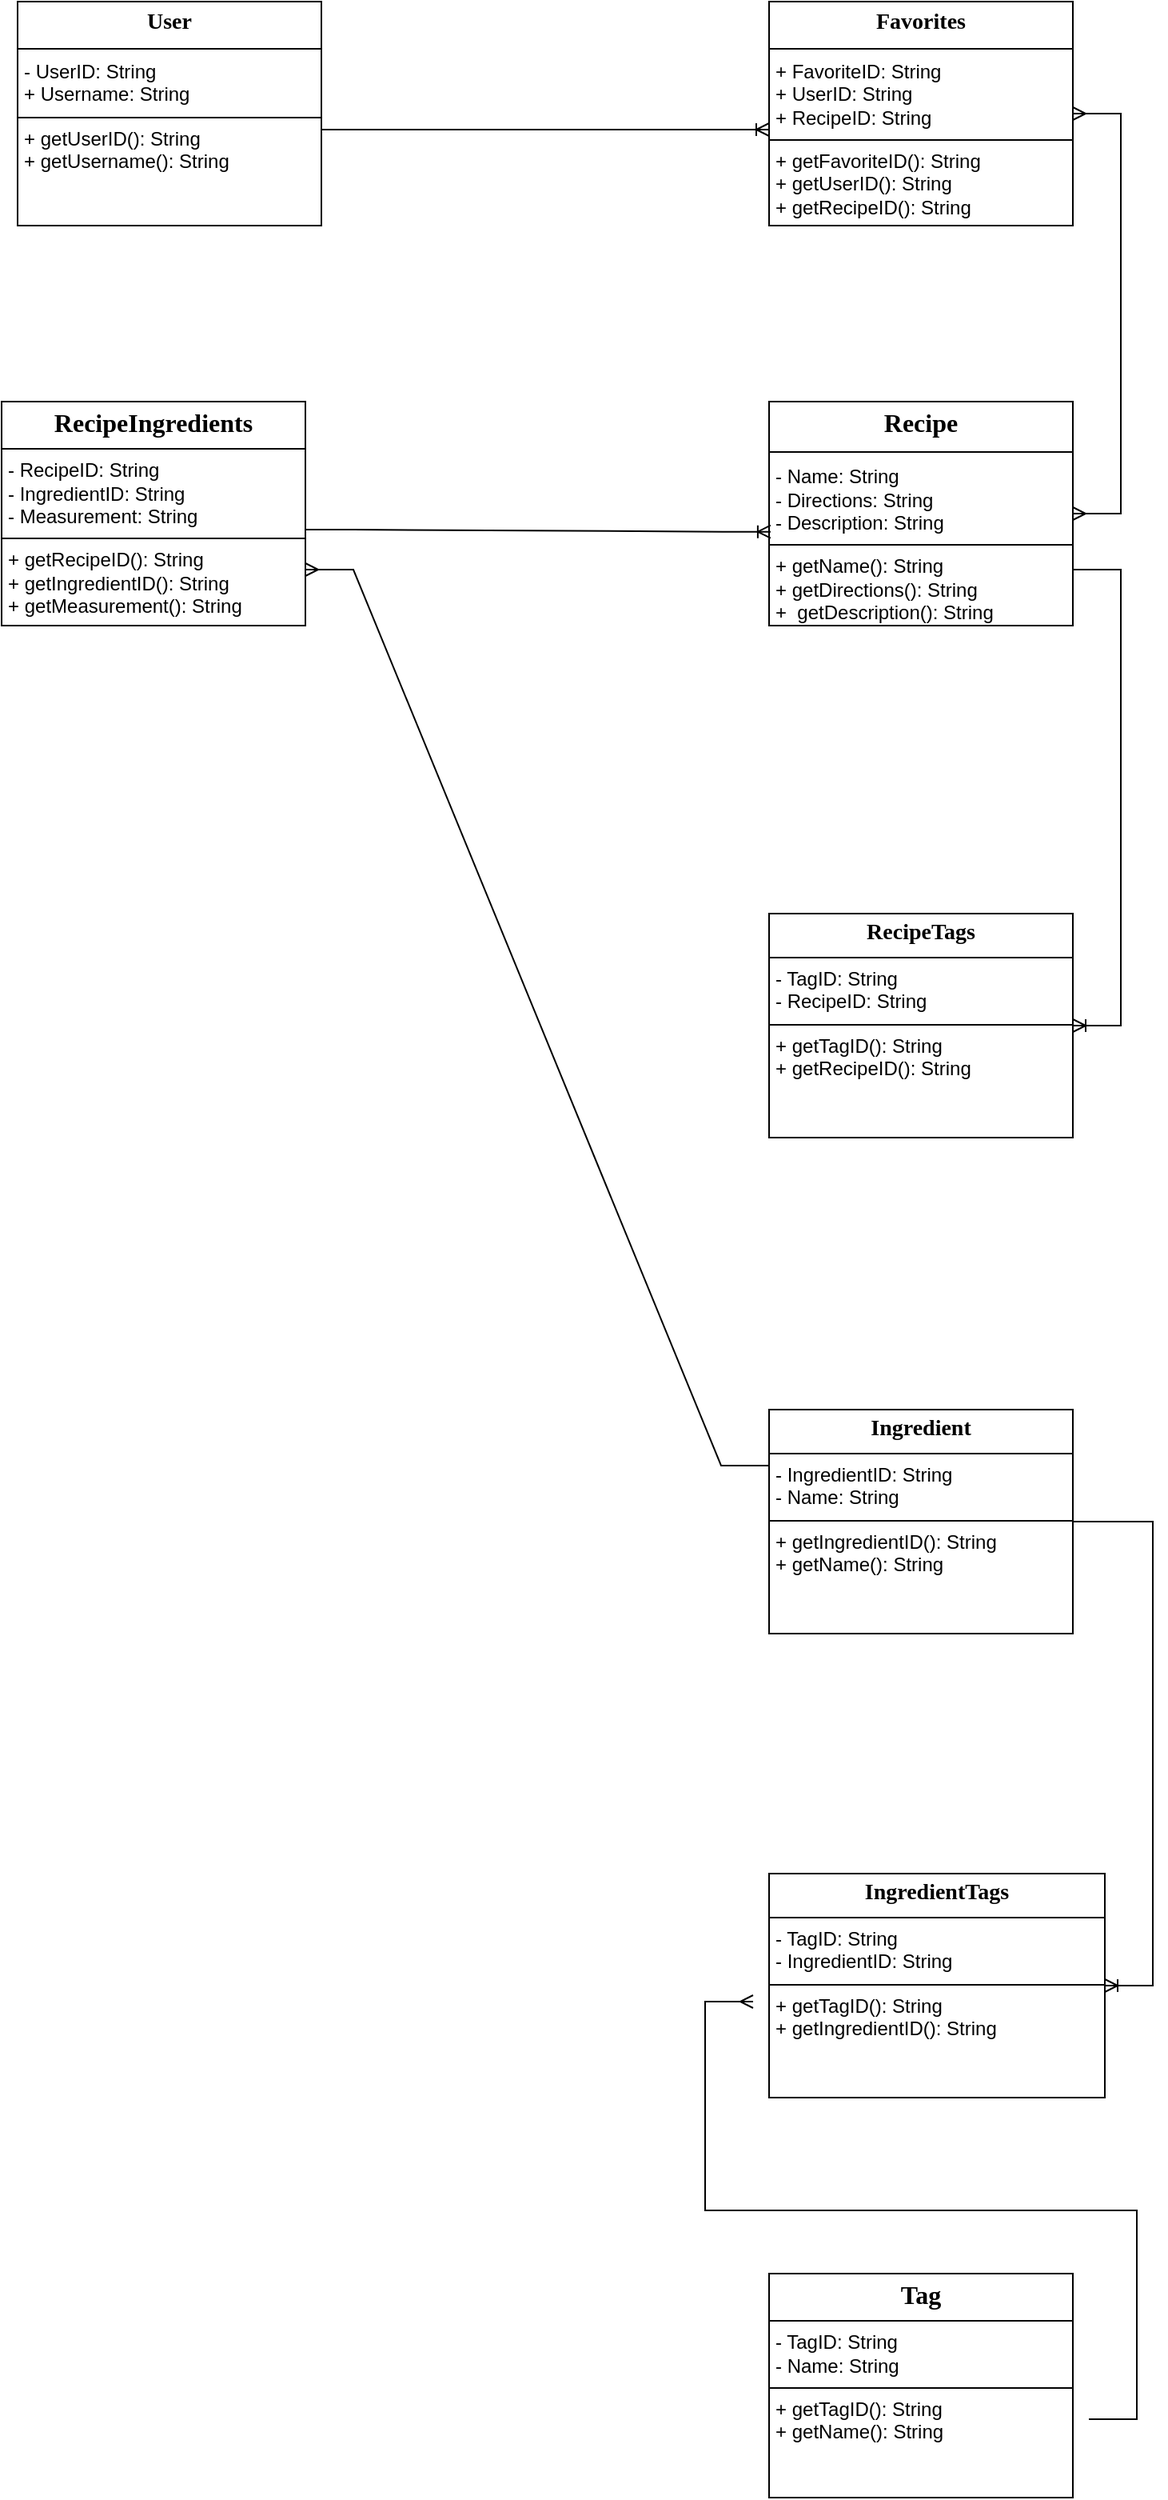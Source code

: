 <mxfile version="24.0.7" type="github">
  <diagram name="Page-1" id="7ARzTkC1GYlOzNA3DdzD">
    <mxGraphModel dx="968" dy="594" grid="1" gridSize="10" guides="1" tooltips="1" connect="1" arrows="1" fold="1" page="1" pageScale="1" pageWidth="850" pageHeight="1100" math="0" shadow="0">
      <root>
        <mxCell id="0" />
        <mxCell id="1" parent="0" />
        <mxCell id="55ndsV7hWTDGGRdfsGPd-1" value="&lt;p style=&quot;margin: 4px 0px 0px; text-align: center; font-size: 14px;&quot;&gt;&lt;font style=&quot;font-size: 14px;&quot;&gt;&lt;font style=&quot;font-size: 14px;&quot; face=&quot;Times New Roman&quot;&gt;&lt;b style=&quot;&quot;&gt;User&lt;/b&gt;&lt;/font&gt;&lt;br&gt;&lt;/font&gt;&lt;/p&gt;&lt;hr size=&quot;1&quot; style=&quot;border-style: solid; font-size: 14px;&quot;&gt;&lt;p style=&quot;margin:0px;margin-left:4px;&quot;&gt;- UserID: String&lt;br&gt;+&amp;nbsp;Username: String&lt;/p&gt;&lt;hr size=&quot;1&quot; style=&quot;border-style:solid;&quot;&gt;&lt;p style=&quot;margin:0px;margin-left:4px;&quot;&gt;+ getUserID(): String&lt;br&gt;+ getUsername(): String&lt;/p&gt;" style="verticalAlign=top;align=left;overflow=fill;html=1;whiteSpace=wrap;" parent="1" vertex="1">
          <mxGeometry x="40" y="70" width="190" height="140" as="geometry" />
        </mxCell>
        <mxCell id="55ndsV7hWTDGGRdfsGPd-2" value="&lt;p style=&quot;margin: 4px 0px 0px; text-align: center; font-size: 14px;&quot;&gt;&lt;font style=&quot;font-size: 14px;&quot;&gt;&lt;b style=&quot;&quot;&gt;&lt;font style=&quot;font-size: 14px;&quot; face=&quot;Times New Roman&quot;&gt;Favorites&lt;/font&gt;&lt;/b&gt;&lt;br&gt;&lt;/font&gt;&lt;/p&gt;&lt;hr size=&quot;1&quot; style=&quot;border-style: solid; font-size: 14px;&quot;&gt;&lt;p style=&quot;margin:0px;margin-left:4px;&quot;&gt;+ FavoriteID: String&amp;nbsp;&lt;/p&gt;&lt;p style=&quot;margin:0px;margin-left:4px;&quot;&gt;+ UserID: String&lt;/p&gt;&lt;p style=&quot;margin:0px;margin-left:4px;&quot;&gt;+&amp;nbsp;RecipeID: String&lt;/p&gt;&lt;hr size=&quot;1&quot; style=&quot;border-style:solid;&quot;&gt;&lt;p style=&quot;margin:0px;margin-left:4px;&quot;&gt;+ getFavoriteID(): String&lt;br&gt;+ getUserID(): String&lt;/p&gt;&lt;p style=&quot;margin:0px;margin-left:4px;&quot;&gt;+&amp;nbsp;getRecipeID(): String&lt;/p&gt;" style="verticalAlign=top;align=left;overflow=fill;html=1;whiteSpace=wrap;" parent="1" vertex="1">
          <mxGeometry x="510" y="70" width="190" height="140" as="geometry" />
        </mxCell>
        <mxCell id="55ndsV7hWTDGGRdfsGPd-3" value="&lt;p style=&quot;margin: 4px 0px 0px; text-align: center;&quot;&gt;&lt;font face=&quot;Times New Roman&quot;&gt;&lt;span style=&quot;font-size: 16px;&quot;&gt;&lt;b&gt;Recipe&lt;/b&gt;&lt;/span&gt;&lt;/font&gt;&lt;br&gt;&lt;/p&gt;&lt;hr size=&quot;1&quot; style=&quot;border-style: solid; font-size: 16px;&quot;&gt;&lt;p style=&quot;margin:0px;margin-left:4px;&quot;&gt;- Name: String&lt;/p&gt;&lt;p style=&quot;margin:0px;margin-left:4px;&quot;&gt;- Directions: String&lt;/p&gt;&lt;p style=&quot;margin:0px;margin-left:4px;&quot;&gt;- Description: String&lt;/p&gt;&lt;hr size=&quot;1&quot; style=&quot;border-style:solid;&quot;&gt;&lt;p style=&quot;margin:0px;margin-left:4px;&quot;&gt;+ getName(): String&lt;br&gt;+ getDirections(): String&lt;/p&gt;&lt;p style=&quot;margin:0px;margin-left:4px;&quot;&gt;+&amp;nbsp;&amp;nbsp;getDescription(): String&lt;/p&gt;" style="verticalAlign=top;align=left;overflow=fill;html=1;whiteSpace=wrap;" parent="1" vertex="1">
          <mxGeometry x="510" y="320" width="190" height="140" as="geometry" />
        </mxCell>
        <mxCell id="55ndsV7hWTDGGRdfsGPd-4" value="&lt;p style=&quot;margin:0px;margin-top:4px;text-align:center;&quot;&gt;&lt;b&gt;&lt;font face=&quot;Times New Roman&quot; style=&quot;font-size: 16px;&quot;&gt;RecipeIngredients&lt;/font&gt;&lt;/b&gt;&lt;br&gt;&lt;/p&gt;&lt;hr size=&quot;1&quot; style=&quot;border-style:solid;&quot;&gt;&lt;p style=&quot;margin:0px;margin-left:4px;&quot;&gt;- RecipeID: String&lt;br&gt;- IngredientID: String&lt;/p&gt;&lt;p style=&quot;margin:0px;margin-left:4px;&quot;&gt;- Measurement: String&lt;/p&gt;&lt;hr size=&quot;1&quot; style=&quot;border-style:solid;&quot;&gt;&lt;p style=&quot;margin:0px;margin-left:4px;&quot;&gt;+ getRecipeID(): String&amp;nbsp;&lt;/p&gt;&lt;p style=&quot;margin:0px;margin-left:4px;&quot;&gt;+&amp;nbsp;getIngredientID(): String&lt;/p&gt;&lt;p style=&quot;margin:0px;margin-left:4px;&quot;&gt;+&amp;nbsp;getMeasurement(): String&lt;/p&gt;" style="verticalAlign=top;align=left;overflow=fill;html=1;whiteSpace=wrap;" parent="1" vertex="1">
          <mxGeometry x="30" y="320" width="190" height="140" as="geometry" />
        </mxCell>
        <mxCell id="55ndsV7hWTDGGRdfsGPd-5" value="&lt;p style=&quot;margin:0px;margin-top:4px;text-align:center;&quot;&gt;&lt;font face=&quot;Times New Roman&quot; style=&quot;font-size: 14px;&quot;&gt;&lt;b style=&quot;&quot;&gt;Ingredient&lt;/b&gt;&lt;/font&gt;&lt;br&gt;&lt;/p&gt;&lt;hr size=&quot;1&quot; style=&quot;border-style:solid;&quot;&gt;&lt;p style=&quot;margin:0px;margin-left:4px;&quot;&gt;- IngredientID: String&lt;/p&gt;&lt;p style=&quot;margin:0px;margin-left:4px;&quot;&gt;- Name: String&lt;/p&gt;&lt;hr size=&quot;1&quot; style=&quot;border-style:solid;&quot;&gt;&lt;p style=&quot;margin:0px;margin-left:4px;&quot;&gt;+ getIngredientID(): String&lt;/p&gt;&lt;p style=&quot;margin:0px;margin-left:4px;&quot;&gt;+ getName(): String&lt;/p&gt;" style="verticalAlign=top;align=left;overflow=fill;html=1;whiteSpace=wrap;" parent="1" vertex="1">
          <mxGeometry x="510" y="950" width="190" height="140" as="geometry" />
        </mxCell>
        <mxCell id="55ndsV7hWTDGGRdfsGPd-6" value="&lt;p style=&quot;margin:0px;margin-top:4px;text-align:center;&quot;&gt;&lt;font size=&quot;1&quot; style=&quot;&quot; face=&quot;Times New Roman&quot;&gt;&lt;b style=&quot;font-size: 16px;&quot;&gt;Tag&lt;/b&gt;&lt;/font&gt;&lt;/p&gt;&lt;hr size=&quot;1&quot; style=&quot;border-style:solid;&quot;&gt;&lt;p style=&quot;margin:0px;margin-left:4px;&quot;&gt;- TagID: String&lt;br&gt;- Name: String&lt;/p&gt;&lt;hr size=&quot;1&quot; style=&quot;border-style:solid;&quot;&gt;&lt;p style=&quot;margin:0px;margin-left:4px;&quot;&gt;+ getTagID(): String&lt;br&gt;+ getName(): String&lt;/p&gt;" style="verticalAlign=top;align=left;overflow=fill;html=1;whiteSpace=wrap;" parent="1" vertex="1">
          <mxGeometry x="510" y="1490" width="190" height="140" as="geometry" />
        </mxCell>
        <mxCell id="VVuWQ3KE4KyJTpnH6zJP-1" value="&lt;p style=&quot;margin:0px;margin-top:4px;text-align:center;&quot;&gt;&lt;font style=&quot;font-size: 14px;&quot; face=&quot;Times New Roman&quot;&gt;&lt;b style=&quot;&quot;&gt;RecipeTags&lt;/b&gt;&lt;/font&gt;&lt;br&gt;&lt;/p&gt;&lt;hr size=&quot;1&quot; style=&quot;border-style:solid;&quot;&gt;&lt;p style=&quot;margin:0px;margin-left:4px;&quot;&gt;- TagID: String&lt;br&gt;- RecipeID: String&lt;/p&gt;&lt;hr size=&quot;1&quot; style=&quot;border-style:solid;&quot;&gt;&lt;p style=&quot;margin:0px;margin-left:4px;&quot;&gt;+ getTagID(): String&lt;br&gt;+ getRecipeID(): String&lt;/p&gt;" style="verticalAlign=top;align=left;overflow=fill;html=1;whiteSpace=wrap;" parent="1" vertex="1">
          <mxGeometry x="510" y="640" width="190" height="140" as="geometry" />
        </mxCell>
        <mxCell id="VVuWQ3KE4KyJTpnH6zJP-2" value="&lt;p style=&quot;margin:0px;margin-top:4px;text-align:center;&quot;&gt;&lt;b style=&quot;&quot;&gt;&lt;font style=&quot;font-size: 14px;&quot; face=&quot;Times New Roman&quot;&gt;IngredientTags&lt;/font&gt;&lt;/b&gt;&lt;br&gt;&lt;/p&gt;&lt;hr size=&quot;1&quot; style=&quot;border-style:solid;&quot;&gt;&lt;p style=&quot;margin:0px;margin-left:4px;&quot;&gt;- TagID: String&lt;br&gt;- IngredientID: String&lt;/p&gt;&lt;hr size=&quot;1&quot; style=&quot;border-style:solid;&quot;&gt;&lt;p style=&quot;margin:0px;margin-left:4px;&quot;&gt;+ getTagID(): String&lt;br&gt;+ getIngredientID(): String&lt;/p&gt;" style="verticalAlign=top;align=left;overflow=fill;html=1;whiteSpace=wrap;" parent="1" vertex="1">
          <mxGeometry x="510" y="1240" width="210" height="140" as="geometry" />
        </mxCell>
        <mxCell id="VVuWQ3KE4KyJTpnH6zJP-71" value="" style="edgeStyle=entityRelationEdgeStyle;fontSize=12;html=1;endArrow=ERoneToMany;rounded=0;exitX=1;exitY=0.5;exitDx=0;exitDy=0;" parent="1" source="55ndsV7hWTDGGRdfsGPd-5" target="VVuWQ3KE4KyJTpnH6zJP-2" edge="1">
          <mxGeometry width="100" height="100" relative="1" as="geometry">
            <mxPoint x="420" y="940" as="sourcePoint" />
            <mxPoint x="520" y="840" as="targetPoint" />
          </mxGeometry>
        </mxCell>
        <mxCell id="VVuWQ3KE4KyJTpnH6zJP-72" value="" style="edgeStyle=entityRelationEdgeStyle;fontSize=12;html=1;endArrow=ERoneToMany;rounded=0;exitX=1;exitY=0.571;exitDx=0;exitDy=0;exitPerimeter=0;" parent="1" source="55ndsV7hWTDGGRdfsGPd-1" edge="1">
          <mxGeometry width="100" height="100" relative="1" as="geometry">
            <mxPoint x="410" y="250" as="sourcePoint" />
            <mxPoint x="510" y="150" as="targetPoint" />
          </mxGeometry>
        </mxCell>
        <mxCell id="VVuWQ3KE4KyJTpnH6zJP-73" value="" style="edgeStyle=entityRelationEdgeStyle;fontSize=12;html=1;endArrow=ERmany;startArrow=ERmany;rounded=0;exitX=1;exitY=0.5;exitDx=0;exitDy=0;" parent="1" source="55ndsV7hWTDGGRdfsGPd-2" target="55ndsV7hWTDGGRdfsGPd-3" edge="1">
          <mxGeometry width="100" height="100" relative="1" as="geometry">
            <mxPoint x="420" y="330" as="sourcePoint" />
            <mxPoint x="520" y="230" as="targetPoint" />
          </mxGeometry>
        </mxCell>
        <mxCell id="VVuWQ3KE4KyJTpnH6zJP-74" value="" style="edgeStyle=entityRelationEdgeStyle;fontSize=12;html=1;endArrow=ERoneToMany;rounded=0;exitX=1;exitY=0.571;exitDx=0;exitDy=0;exitPerimeter=0;entryX=0.005;entryY=0.581;entryDx=0;entryDy=0;entryPerimeter=0;" parent="1" target="55ndsV7hWTDGGRdfsGPd-3" edge="1">
          <mxGeometry width="100" height="100" relative="1" as="geometry">
            <mxPoint x="220" y="400" as="sourcePoint" />
            <mxPoint x="500" y="400" as="targetPoint" />
          </mxGeometry>
        </mxCell>
        <mxCell id="VVuWQ3KE4KyJTpnH6zJP-77" value="" style="edgeStyle=entityRelationEdgeStyle;fontSize=12;html=1;endArrow=ERoneToMany;rounded=0;exitX=1;exitY=0.75;exitDx=0;exitDy=0;" parent="1" source="55ndsV7hWTDGGRdfsGPd-3" target="VVuWQ3KE4KyJTpnH6zJP-1" edge="1">
          <mxGeometry width="100" height="100" relative="1" as="geometry">
            <mxPoint x="310" y="560" as="sourcePoint" />
            <mxPoint x="601" y="561" as="targetPoint" />
          </mxGeometry>
        </mxCell>
        <mxCell id="VVuWQ3KE4KyJTpnH6zJP-78" value="" style="edgeStyle=entityRelationEdgeStyle;fontSize=12;html=1;endArrow=ERmany;rounded=0;exitX=0;exitY=0.25;exitDx=0;exitDy=0;entryX=1;entryY=0.75;entryDx=0;entryDy=0;" parent="1" source="55ndsV7hWTDGGRdfsGPd-5" target="55ndsV7hWTDGGRdfsGPd-4" edge="1">
          <mxGeometry width="100" height="100" relative="1" as="geometry">
            <mxPoint x="240" y="910" as="sourcePoint" />
            <mxPoint x="340" y="810" as="targetPoint" />
          </mxGeometry>
        </mxCell>
        <mxCell id="VVuWQ3KE4KyJTpnH6zJP-79" value="" style="edgeStyle=entityRelationEdgeStyle;fontSize=12;html=1;endArrow=ERmany;rounded=0;" parent="1" edge="1">
          <mxGeometry width="100" height="100" relative="1" as="geometry">
            <mxPoint x="710" y="1581" as="sourcePoint" />
            <mxPoint x="500" y="1320" as="targetPoint" />
            <Array as="points">
              <mxPoint x="680" y="1400" />
            </Array>
          </mxGeometry>
        </mxCell>
      </root>
    </mxGraphModel>
  </diagram>
</mxfile>
